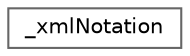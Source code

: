 digraph "Graphical Class Hierarchy"
{
 // LATEX_PDF_SIZE
  bgcolor="transparent";
  edge [fontname=Helvetica,fontsize=10,labelfontname=Helvetica,labelfontsize=10];
  node [fontname=Helvetica,fontsize=10,shape=box,height=0.2,width=0.4];
  rankdir="LR";
  Node0 [label="_xmlNotation",height=0.2,width=0.4,color="grey40", fillcolor="white", style="filled",URL="$struct__xml_notation.html",tooltip=" "];
}
